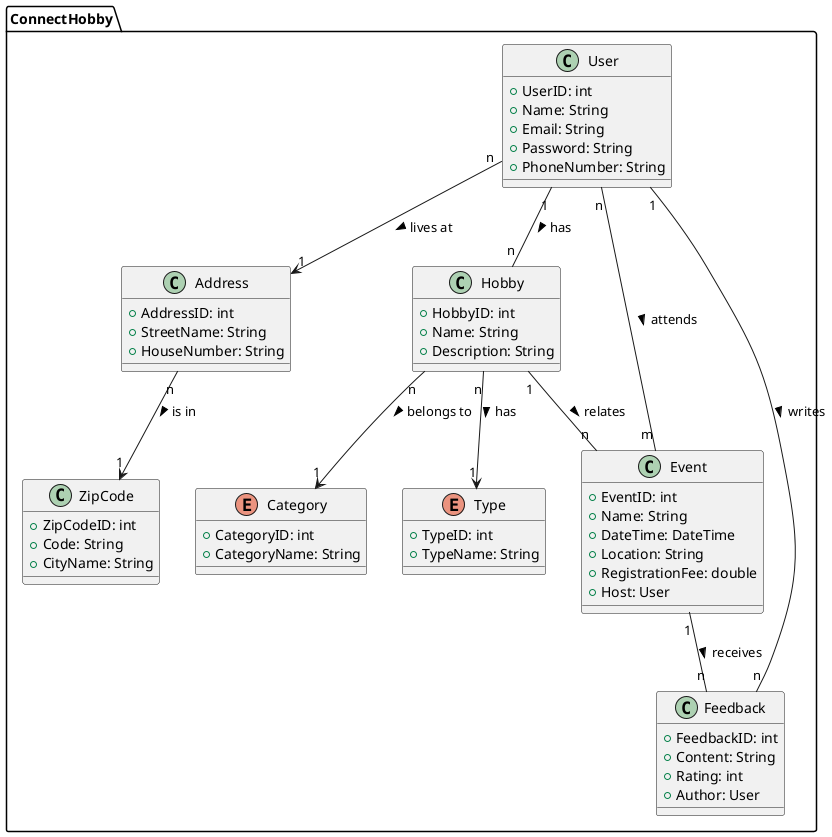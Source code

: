 @startuml
package ConnectHobby {
  class User {
     + UserID: int
     + Name: String
     + Email: String
     + Password: String
     + PhoneNumber: String
  }

  class Address {
     + AddressID: int
     + StreetName: String
     + HouseNumber: String
  }

  class ZipCode {
     + ZipCodeID: int
     + Code: String
     + CityName: String
  }

  class Hobby {
     + HobbyID: int
     + Name: String
     + Description: String
  }

  enum Category {
     + CategoryID: int
     + CategoryName: String
  }

  enum Type {
     + TypeID: int
     + TypeName: String
  }

  class Event {
     + EventID: int
     + Name: String
     + DateTime: DateTime
     + Location: String
     + RegistrationFee: double
     + Host: User
  }

  class Feedback {
     + FeedbackID: int
     + Content: String
     + Rating: int
     + Author: User
  }

  User "n" --> "1" Address : lives at >
  Address "n" --> "1" ZipCode : is in >
  User "1" -- "n" Hobby : has >
  Hobby "n" --> "1" Category : belongs to >
  Hobby "n" --> "1" Type : has >
  User "n" -- "m" Event : attends >
  Hobby "1" -- "n" Event : relates >
  Event "1" -- "n" Feedback : receives >
  User "1" -- "n" Feedback : writes >
}
@enduml

